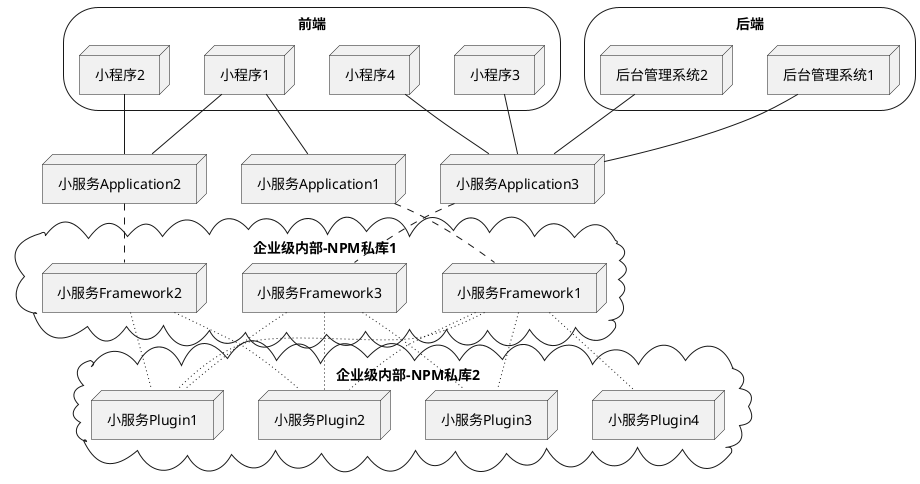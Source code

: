 @startuml

storage 前端 {
  node 小程序1
  node 小程序2
  node 小程序3
  node 小程序4
}
storage 后端 {
  node 后台管理系统1
  node 后台管理系统2
}
node 小服务Application1
node 小服务Application2
node 小服务Application3
cloud 企业级内部-NPM私库1 {
  node 小服务Framework1
  node 小服务Framework2
  node 小服务Framework3
}
cloud 企业级内部-NPM私库2 {
  node 小服务Plugin1
  node 小服务Plugin2
  node 小服务Plugin3
  node 小服务Plugin4
}

小程序1 -- 小服务Application1
小程序1 -- 小服务Application2
小程序2 -- 小服务Application2
小程序3 -- 小服务Application3
小程序4 -- 小服务Application3
后台管理系统1 -- 小服务Application3
后台管理系统2 -- 小服务Application3
小服务Application1 .. 小服务Framework1
小服务Application2 .. 小服务Framework2
小服务Application3 .. 小服务Framework3
小服务Framework1 ~~ 小服务Plugin1
小服务Framework1 ~~ 小服务Plugin2
小服务Framework1 ~~ 小服务Plugin3
小服务Framework1 ~~ 小服务Plugin4
小服务Framework2 ~~ 小服务Plugin1
小服务Framework2 ~~ 小服务Plugin2
小服务Framework3 ~~ 小服务Plugin1
小服务Framework3 ~~ 小服务Plugin2
小服务Framework3 ~~ 小服务Plugin3

@enduml